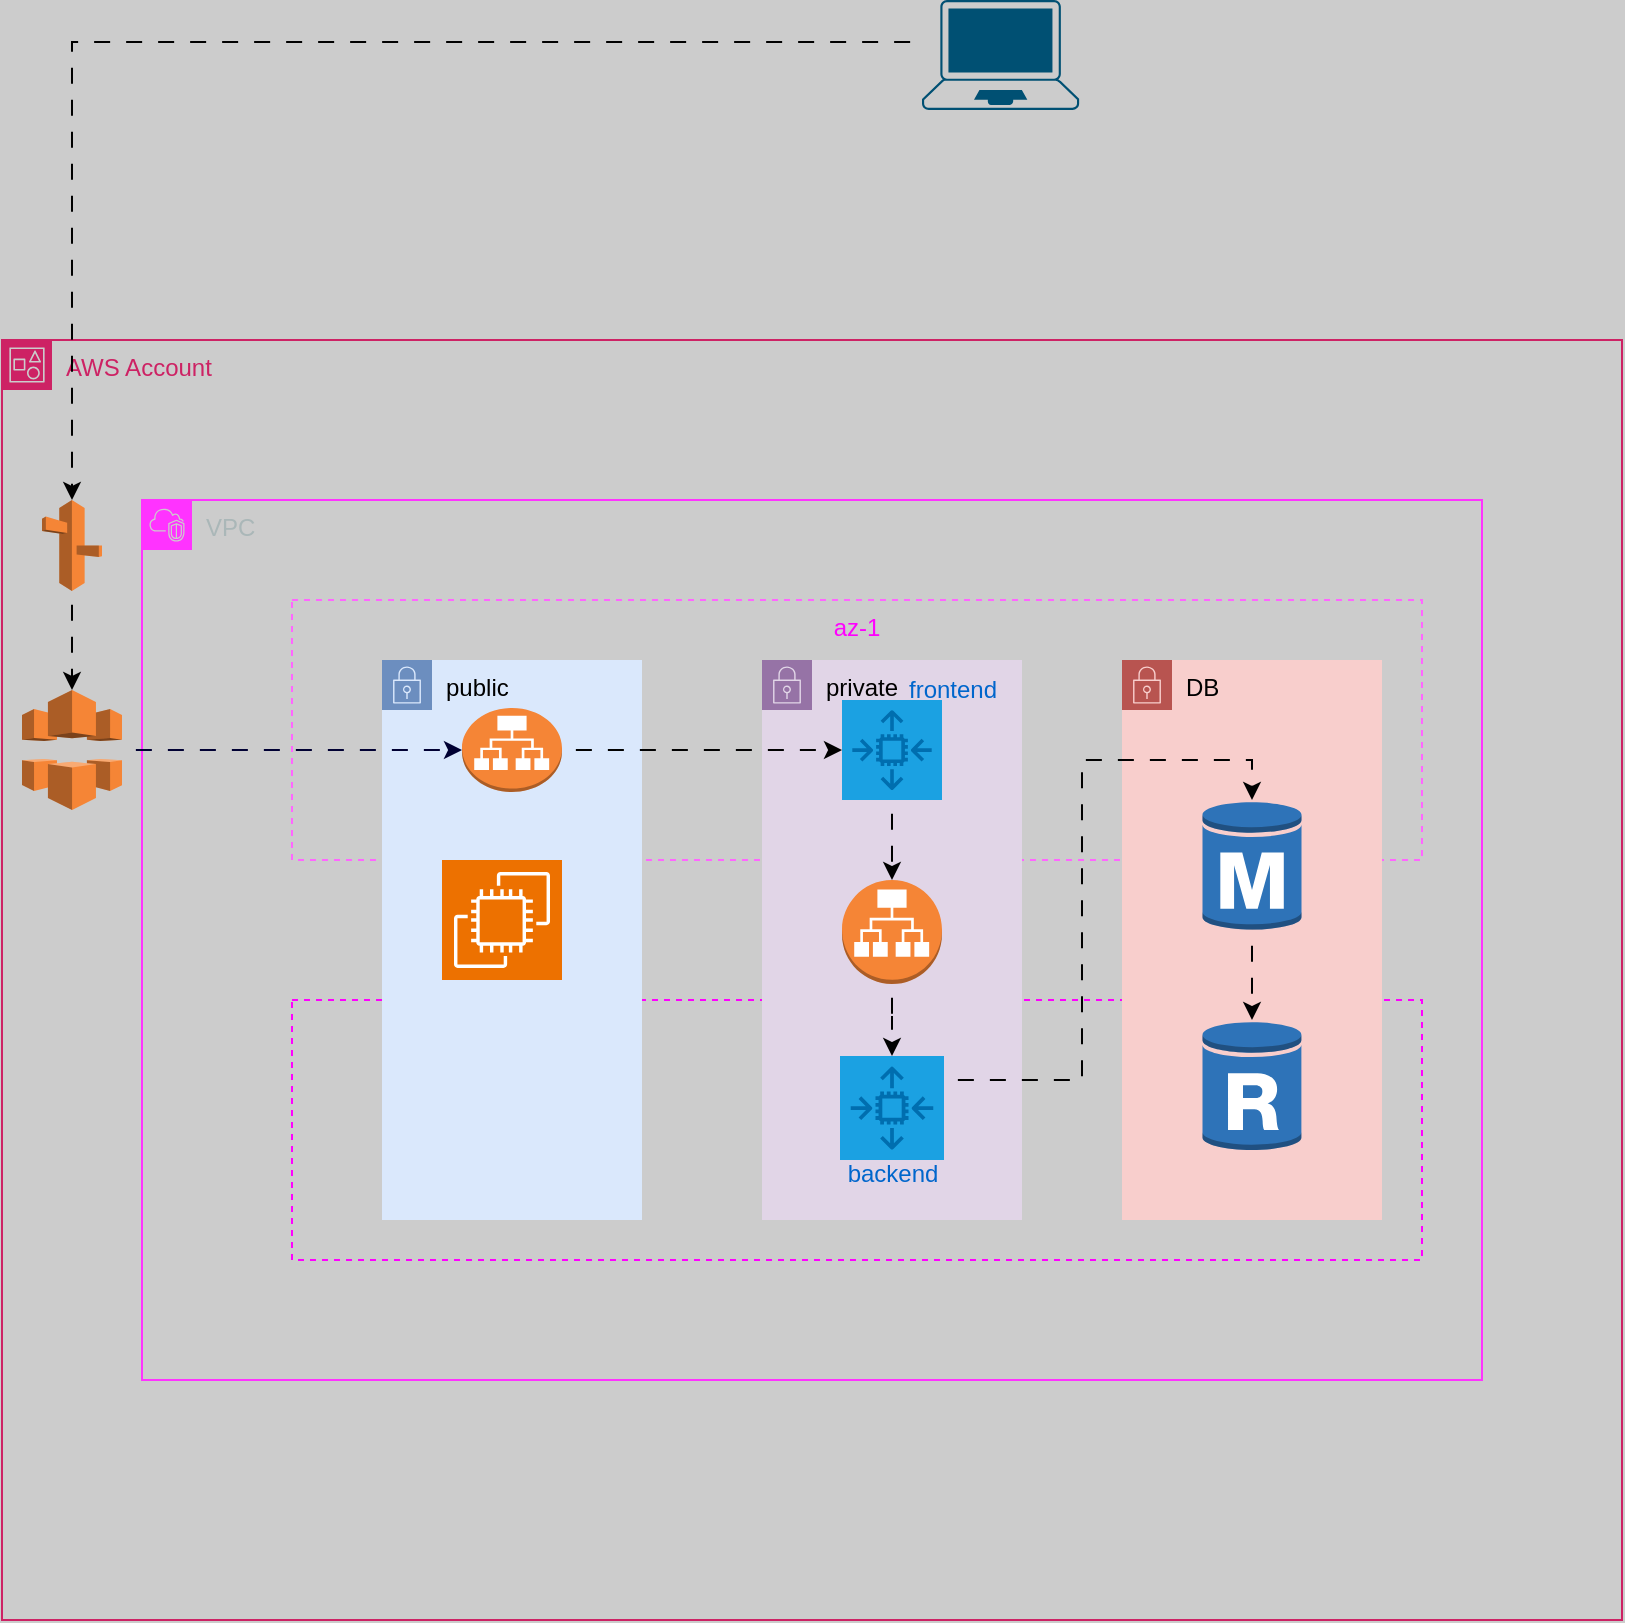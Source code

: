 <mxfile version="25.0.3">
  <diagram name="Page-1" id="Ah-OwFhCd8Mk3FnU-RTh">
    <mxGraphModel dx="2683" dy="2238" grid="1" gridSize="10" guides="1" tooltips="1" connect="1" arrows="1" fold="1" page="1" pageScale="1" pageWidth="850" pageHeight="1100" background="#CCCCCC" math="0" shadow="0">
      <root>
        <mxCell id="0" />
        <mxCell id="1" parent="0" />
        <mxCell id="vd2gOB1dZQIPZLaLdQH1-1" value="AWS Account" style="points=[[0,0],[0.25,0],[0.5,0],[0.75,0],[1,0],[1,0.25],[1,0.5],[1,0.75],[1,1],[0.75,1],[0.5,1],[0.25,1],[0,1],[0,0.75],[0,0.5],[0,0.25]];outlineConnect=0;gradientColor=none;html=1;whiteSpace=wrap;fontSize=12;fontStyle=0;container=1;pointerEvents=0;collapsible=0;recursiveResize=0;shape=mxgraph.aws4.group;grIcon=mxgraph.aws4.group_account;strokeColor=#CD2264;fillColor=none;verticalAlign=top;align=left;spacingLeft=30;fontColor=#CD2264;dashed=0;" vertex="1" parent="1">
          <mxGeometry x="-130" y="40" width="810" height="640" as="geometry" />
        </mxCell>
        <mxCell id="vd2gOB1dZQIPZLaLdQH1-2" value="VPC" style="points=[[0,0],[0.25,0],[0.5,0],[0.75,0],[1,0],[1,0.25],[1,0.5],[1,0.75],[1,1],[0.75,1],[0.5,1],[0.25,1],[0,1],[0,0.75],[0,0.5],[0,0.25]];outlineConnect=0;gradientColor=none;html=1;whiteSpace=wrap;fontSize=12;fontStyle=0;container=1;pointerEvents=0;collapsible=0;recursiveResize=0;shape=mxgraph.aws4.group;grIcon=mxgraph.aws4.group_vpc2;strokeColor=#FF33FF;fillColor=none;verticalAlign=top;align=left;spacingLeft=30;fontColor=#AAB7B8;dashed=0;" vertex="1" parent="vd2gOB1dZQIPZLaLdQH1-1">
          <mxGeometry x="70" y="80" width="670" height="440" as="geometry" />
        </mxCell>
        <mxCell id="vd2gOB1dZQIPZLaLdQH1-4" value="&lt;font color=&quot;#ff00ff&quot;&gt;az-2&lt;/font&gt;" style="fillColor=none;strokeColor=#FF00FF;dashed=1;verticalAlign=top;fontStyle=0;fontColor=#147EBA;whiteSpace=wrap;html=1;" vertex="1" parent="vd2gOB1dZQIPZLaLdQH1-2">
          <mxGeometry x="75" y="250" width="565" height="130" as="geometry" />
        </mxCell>
        <mxCell id="vd2gOB1dZQIPZLaLdQH1-3" value="&lt;font color=&quot;#ff00ff&quot;&gt;az-1&lt;/font&gt;" style="fillColor=none;strokeColor=#FF66FF;dashed=1;verticalAlign=top;fontStyle=0;fontColor=#147EBA;whiteSpace=wrap;html=1;" vertex="1" parent="vd2gOB1dZQIPZLaLdQH1-2">
          <mxGeometry x="75" y="50" width="565" height="130" as="geometry" />
        </mxCell>
        <mxCell id="vd2gOB1dZQIPZLaLdQH1-5" value="public" style="points=[[0,0],[0.25,0],[0.5,0],[0.75,0],[1,0],[1,0.25],[1,0.5],[1,0.75],[1,1],[0.75,1],[0.5,1],[0.25,1],[0,1],[0,0.75],[0,0.5],[0,0.25]];outlineConnect=0;html=1;whiteSpace=wrap;fontSize=12;fontStyle=0;container=1;pointerEvents=0;collapsible=0;recursiveResize=0;shape=mxgraph.aws4.group;grIcon=mxgraph.aws4.group_security_group;grStroke=0;strokeColor=#6c8ebf;fillColor=#dae8fc;verticalAlign=top;align=left;spacingLeft=30;dashed=0;" vertex="1" parent="vd2gOB1dZQIPZLaLdQH1-2">
          <mxGeometry x="120" y="80" width="130" height="280" as="geometry" />
        </mxCell>
        <mxCell id="vd2gOB1dZQIPZLaLdQH1-26" value="" style="outlineConnect=0;dashed=0;verticalLabelPosition=bottom;verticalAlign=top;align=center;html=1;shape=mxgraph.aws3.application_load_balancer;fillColor=#F58536;gradientColor=none;" vertex="1" parent="vd2gOB1dZQIPZLaLdQH1-5">
          <mxGeometry x="40" y="24" width="50" height="42" as="geometry" />
        </mxCell>
        <mxCell id="vd2gOB1dZQIPZLaLdQH1-32" value="" style="sketch=0;points=[[0,0,0],[0.25,0,0],[0.5,0,0],[0.75,0,0],[1,0,0],[0,1,0],[0.25,1,0],[0.5,1,0],[0.75,1,0],[1,1,0],[0,0.25,0],[0,0.5,0],[0,0.75,0],[1,0.25,0],[1,0.5,0],[1,0.75,0]];outlineConnect=0;fontColor=#232F3E;fillColor=#ED7100;strokeColor=#ffffff;dashed=0;verticalLabelPosition=bottom;verticalAlign=top;align=center;html=1;fontSize=12;fontStyle=0;aspect=fixed;shape=mxgraph.aws4.resourceIcon;resIcon=mxgraph.aws4.ec2;" vertex="1" parent="vd2gOB1dZQIPZLaLdQH1-5">
          <mxGeometry x="30" y="100" width="60" height="60" as="geometry" />
        </mxCell>
        <mxCell id="vd2gOB1dZQIPZLaLdQH1-6" value="private" style="points=[[0,0],[0.25,0],[0.5,0],[0.75,0],[1,0],[1,0.25],[1,0.5],[1,0.75],[1,1],[0.75,1],[0.5,1],[0.25,1],[0,1],[0,0.75],[0,0.5],[0,0.25]];outlineConnect=0;html=1;whiteSpace=wrap;fontSize=12;fontStyle=0;container=1;pointerEvents=0;collapsible=0;recursiveResize=0;shape=mxgraph.aws4.group;grIcon=mxgraph.aws4.group_security_group;grStroke=0;strokeColor=#9673a6;fillColor=#e1d5e7;verticalAlign=top;align=left;spacingLeft=30;dashed=0;" vertex="1" parent="vd2gOB1dZQIPZLaLdQH1-2">
          <mxGeometry x="310" y="80" width="130" height="280" as="geometry" />
        </mxCell>
        <mxCell id="vd2gOB1dZQIPZLaLdQH1-13" value="&lt;span style=&quot;color: rgb(0, 102, 204);&quot;&gt;backend&lt;/span&gt;" style="text;html=1;align=center;verticalAlign=middle;resizable=0;points=[];autosize=1;strokeColor=none;fillColor=none;" vertex="1" parent="vd2gOB1dZQIPZLaLdQH1-6">
          <mxGeometry x="30" y="242" width="70" height="30" as="geometry" />
        </mxCell>
        <mxCell id="vd2gOB1dZQIPZLaLdQH1-21" value="&lt;font color=&quot;#0066cc&quot;&gt;frontend&lt;/font&gt;" style="text;html=1;align=center;verticalAlign=middle;resizable=0;points=[];autosize=1;strokeColor=none;fillColor=none;" vertex="1" parent="vd2gOB1dZQIPZLaLdQH1-6">
          <mxGeometry x="60" width="70" height="30" as="geometry" />
        </mxCell>
        <mxCell id="vd2gOB1dZQIPZLaLdQH1-22" value="" style="outlineConnect=0;dashed=0;verticalLabelPosition=bottom;verticalAlign=top;align=center;html=1;shape=mxgraph.aws3.application_load_balancer;fillColor=#F58536;gradientColor=none;" vertex="1" parent="vd2gOB1dZQIPZLaLdQH1-6">
          <mxGeometry x="40" y="110" width="50" height="52" as="geometry" />
        </mxCell>
        <mxCell id="vd2gOB1dZQIPZLaLdQH1-12" value="" style="sketch=0;points=[[0,0,0],[0.25,0,0],[0.5,0,0],[0.75,0,0],[1,0,0],[0,1,0],[0.25,1,0],[0.5,1,0],[0.75,1,0],[1,1,0],[0,0.25,0],[0,0.5,0],[0,0.75,0],[1,0.25,0],[1,0.5,0],[1,0.75,0]];outlineConnect=0;fontColor=#ffffff;fillColor=#1ba1e2;strokeColor=#006EAF;dashed=0;verticalLabelPosition=bottom;verticalAlign=top;align=center;html=1;fontSize=12;fontStyle=0;aspect=fixed;shape=mxgraph.aws4.resourceIcon;resIcon=mxgraph.aws4.auto_scaling2;" vertex="1" parent="vd2gOB1dZQIPZLaLdQH1-6">
          <mxGeometry x="39" y="198" width="52" height="52" as="geometry" />
        </mxCell>
        <mxCell id="vd2gOB1dZQIPZLaLdQH1-25" style="edgeStyle=orthogonalEdgeStyle;rounded=0;orthogonalLoop=1;jettySize=auto;html=1;entryX=0.5;entryY=0;entryDx=0;entryDy=0;entryPerimeter=0;flowAnimation=1;" edge="1" parent="vd2gOB1dZQIPZLaLdQH1-6" source="vd2gOB1dZQIPZLaLdQH1-22" target="vd2gOB1dZQIPZLaLdQH1-12">
          <mxGeometry relative="1" as="geometry" />
        </mxCell>
        <mxCell id="vd2gOB1dZQIPZLaLdQH1-8" value="DB" style="points=[[0,0],[0.25,0],[0.5,0],[0.75,0],[1,0],[1,0.25],[1,0.5],[1,0.75],[1,1],[0.75,1],[0.5,1],[0.25,1],[0,1],[0,0.75],[0,0.5],[0,0.25]];outlineConnect=0;html=1;whiteSpace=wrap;fontSize=12;fontStyle=0;container=1;pointerEvents=0;collapsible=0;recursiveResize=0;shape=mxgraph.aws4.group;grIcon=mxgraph.aws4.group_security_group;grStroke=0;strokeColor=#b85450;fillColor=#f8cecc;verticalAlign=top;align=left;spacingLeft=30;dashed=0;" vertex="1" parent="vd2gOB1dZQIPZLaLdQH1-2">
          <mxGeometry x="490" y="80" width="130" height="280" as="geometry" />
        </mxCell>
        <mxCell id="vd2gOB1dZQIPZLaLdQH1-11" style="edgeStyle=orthogonalEdgeStyle;rounded=0;orthogonalLoop=1;jettySize=auto;html=1;flowAnimation=1;" edge="1" parent="vd2gOB1dZQIPZLaLdQH1-8" source="vd2gOB1dZQIPZLaLdQH1-9" target="vd2gOB1dZQIPZLaLdQH1-10">
          <mxGeometry relative="1" as="geometry" />
        </mxCell>
        <mxCell id="vd2gOB1dZQIPZLaLdQH1-9" value="" style="outlineConnect=0;dashed=0;verticalLabelPosition=bottom;verticalAlign=top;align=center;html=1;shape=mxgraph.aws3.rds_db_instance;fillColor=#2E73B8;gradientColor=none;" vertex="1" parent="vd2gOB1dZQIPZLaLdQH1-8">
          <mxGeometry x="40.25" y="70" width="49.5" height="66" as="geometry" />
        </mxCell>
        <mxCell id="vd2gOB1dZQIPZLaLdQH1-10" value="" style="outlineConnect=0;dashed=0;verticalLabelPosition=bottom;verticalAlign=top;align=center;html=1;shape=mxgraph.aws3.rds_db_instance_read_replica;fillColor=#2E73B8;gradientColor=none;" vertex="1" parent="vd2gOB1dZQIPZLaLdQH1-8">
          <mxGeometry x="40.25" y="180" width="49.5" height="66" as="geometry" />
        </mxCell>
        <mxCell id="vd2gOB1dZQIPZLaLdQH1-19" style="edgeStyle=orthogonalEdgeStyle;rounded=0;orthogonalLoop=1;jettySize=auto;html=1;flowAnimation=1;" edge="1" parent="vd2gOB1dZQIPZLaLdQH1-2" source="vd2gOB1dZQIPZLaLdQH1-12" target="vd2gOB1dZQIPZLaLdQH1-9">
          <mxGeometry relative="1" as="geometry">
            <Array as="points">
              <mxPoint x="470" y="290" />
              <mxPoint x="470" y="130" />
              <mxPoint x="555" y="130" />
            </Array>
          </mxGeometry>
        </mxCell>
        <mxCell id="vd2gOB1dZQIPZLaLdQH1-20" value="" style="sketch=0;points=[[0,0,0],[0.25,0,0],[0.5,0,0],[0.75,0,0],[1,0,0],[0,1,0],[0.25,1,0],[0.5,1,0],[0.75,1,0],[1,1,0],[0,0.25,0],[0,0.5,0],[0,0.75,0],[1,0.25,0],[1,0.5,0],[1,0.75,0]];outlineConnect=0;fontColor=#ffffff;fillColor=#1ba1e2;strokeColor=#006EAF;dashed=0;verticalLabelPosition=bottom;verticalAlign=top;align=center;html=1;fontSize=12;fontStyle=0;aspect=fixed;shape=mxgraph.aws4.resourceIcon;resIcon=mxgraph.aws4.auto_scaling2;" vertex="1" parent="vd2gOB1dZQIPZLaLdQH1-2">
          <mxGeometry x="350" y="100" width="50" height="50" as="geometry" />
        </mxCell>
        <mxCell id="vd2gOB1dZQIPZLaLdQH1-24" style="edgeStyle=orthogonalEdgeStyle;rounded=0;orthogonalLoop=1;jettySize=auto;html=1;entryX=0.5;entryY=0;entryDx=0;entryDy=0;entryPerimeter=0;flowAnimation=1;" edge="1" parent="vd2gOB1dZQIPZLaLdQH1-2" source="vd2gOB1dZQIPZLaLdQH1-20" target="vd2gOB1dZQIPZLaLdQH1-22">
          <mxGeometry relative="1" as="geometry" />
        </mxCell>
        <mxCell id="vd2gOB1dZQIPZLaLdQH1-27" style="edgeStyle=orthogonalEdgeStyle;rounded=0;orthogonalLoop=1;jettySize=auto;html=1;entryX=0;entryY=0.5;entryDx=0;entryDy=0;entryPerimeter=0;flowAnimation=1;" edge="1" parent="vd2gOB1dZQIPZLaLdQH1-2" source="vd2gOB1dZQIPZLaLdQH1-26" target="vd2gOB1dZQIPZLaLdQH1-20">
          <mxGeometry relative="1" as="geometry" />
        </mxCell>
        <mxCell id="vd2gOB1dZQIPZLaLdQH1-28" value="" style="outlineConnect=0;dashed=0;verticalLabelPosition=bottom;verticalAlign=top;align=center;html=1;shape=mxgraph.aws3.cloudfront;fillColor=#F58536;gradientColor=none;" vertex="1" parent="vd2gOB1dZQIPZLaLdQH1-1">
          <mxGeometry x="10" y="175" width="50" height="60" as="geometry" />
        </mxCell>
        <mxCell id="vd2gOB1dZQIPZLaLdQH1-29" style="edgeStyle=orthogonalEdgeStyle;rounded=0;orthogonalLoop=1;jettySize=auto;html=1;entryX=0;entryY=0.5;entryDx=0;entryDy=0;entryPerimeter=0;strokeColor=#000033;flowAnimation=1;" edge="1" parent="vd2gOB1dZQIPZLaLdQH1-1" source="vd2gOB1dZQIPZLaLdQH1-28" target="vd2gOB1dZQIPZLaLdQH1-26">
          <mxGeometry relative="1" as="geometry" />
        </mxCell>
        <mxCell id="vd2gOB1dZQIPZLaLdQH1-35" value="" style="outlineConnect=0;dashed=0;verticalLabelPosition=bottom;verticalAlign=top;align=center;html=1;shape=mxgraph.aws3.route_53;fillColor=#F58536;gradientColor=none;" vertex="1" parent="vd2gOB1dZQIPZLaLdQH1-1">
          <mxGeometry x="20" y="80" width="30" height="45.5" as="geometry" />
        </mxCell>
        <mxCell id="vd2gOB1dZQIPZLaLdQH1-36" style="edgeStyle=orthogonalEdgeStyle;rounded=0;orthogonalLoop=1;jettySize=auto;html=1;entryX=0.5;entryY=0;entryDx=0;entryDy=0;entryPerimeter=0;flowAnimation=1;" edge="1" parent="vd2gOB1dZQIPZLaLdQH1-1" source="vd2gOB1dZQIPZLaLdQH1-35" target="vd2gOB1dZQIPZLaLdQH1-28">
          <mxGeometry relative="1" as="geometry" />
        </mxCell>
        <mxCell id="vd2gOB1dZQIPZLaLdQH1-37" value="" style="points=[[0.13,0.02,0],[0.5,0,0],[0.87,0.02,0],[0.885,0.4,0],[0.985,0.985,0],[0.5,1,0],[0.015,0.985,0],[0.115,0.4,0]];verticalLabelPosition=bottom;sketch=0;html=1;verticalAlign=top;aspect=fixed;align=center;pointerEvents=1;shape=mxgraph.cisco19.laptop;fillColor=#005073;strokeColor=none;" vertex="1" parent="1">
          <mxGeometry x="330" y="-130" width="78.57" height="55" as="geometry" />
        </mxCell>
        <mxCell id="vd2gOB1dZQIPZLaLdQH1-40" style="edgeStyle=orthogonalEdgeStyle;rounded=0;orthogonalLoop=1;jettySize=auto;html=1;entryX=0.5;entryY=0;entryDx=0;entryDy=0;entryPerimeter=0;flowAnimation=1;" edge="1" parent="1" target="vd2gOB1dZQIPZLaLdQH1-35">
          <mxGeometry relative="1" as="geometry">
            <mxPoint x="330" y="-110" as="sourcePoint" />
            <Array as="points">
              <mxPoint x="-95" y="-109" />
            </Array>
          </mxGeometry>
        </mxCell>
      </root>
    </mxGraphModel>
  </diagram>
</mxfile>
